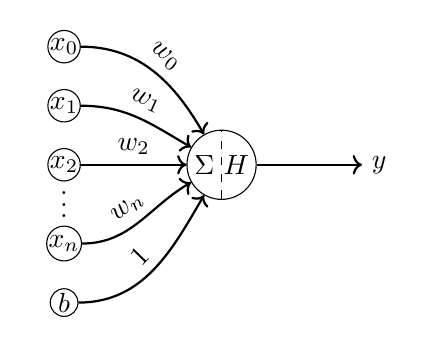 \tikzstyle{inputNode}=[draw,circle,minimum size=10pt,inner sep=0pt]
\tikzstyle{stateTransition}=[->, thick]
\begin{tikzpicture}
\node[draw,circle,minimum size=25pt,inner sep=0pt] (x) at (0,0) {$\Sigma$ $H$};
\node[] (y) at (2,0) {$y$};

\node[inputNode] (x0) at (-2, 1.5) {$x_0$};
\node[inputNode] (x1) at (-2, 0.75) {$x_1$};
\node[inputNode] (x2) at (-2, 0) {$x_2$};
\node[inputNode] (xn) at (-2, -1.0) {$x_n$};
\node[inputNode] (b) at (-2, -1.75) {$b$};

\draw[stateTransition] (x0) to[out=0,in=120] node [midway, sloped, above] {$w_0$} (x);
\draw[stateTransition] (x1) to[out=0,in=150] node [midway, sloped, above] {$w_1$} (x);
\draw[stateTransition] (x2) to[out=0,in=180] node [midway, sloped, above] {$w_2$} (x);
\draw[stateTransition] (xn) to[out=0,in=210] node [midway, sloped, above] {$w_n$} (x);
\draw[stateTransition] (b) to[out=0,in=240] node [midway, sloped, above] {$1$}(x);
\draw[stateTransition] (x) to node [midway,above=-0.1cm] {}(y);
\draw[dashed] (0,-0.43) -- (0,0.43);
\node (dots) at (-2, -0.4) {$\vdots$};
\end{tikzpicture}